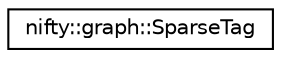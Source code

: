 digraph "Graphical Class Hierarchy"
{
  edge [fontname="Helvetica",fontsize="10",labelfontname="Helvetica",labelfontsize="10"];
  node [fontname="Helvetica",fontsize="10",shape=record];
  rankdir="LR";
  Node1 [label="nifty::graph::SparseTag",height=0.2,width=0.4,color="black", fillcolor="white", style="filled",URL="$structnifty_1_1graph_1_1SparseTag.html"];
}
